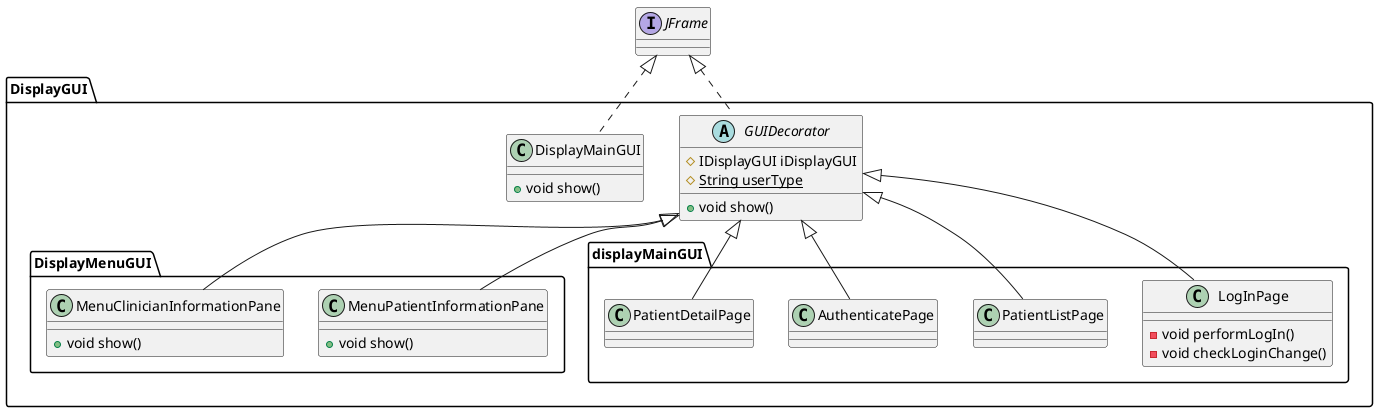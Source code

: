 @startuml
interface JFrame {
}

class DisplayGUI.DisplayMenuGUI.MenuPatientInformationPane {
+ void show()
}

class DisplayGUI.DisplayMenuGUI.MenuClinicianInformationPane {
+ void show()
}

class DisplayGUI.displayMainGUI.LogInPage {
- void performLogIn()
- void checkLoginChange()
}

class DisplayGUI.displayMainGUI.PatientListPage {
}

class DisplayGUI.displayMainGUI.AuthenticatePage {
}


class DisplayGUI.displayMainGUI.PatientDetailPage {
}

abstract class DisplayGUI.GUIDecorator {
# IDisplayGUI iDisplayGUI
# {static} String userType
+ void show()
}

class DisplayGUI.DisplayMainGUI {
+ void show()
}


DisplayGUI.GUIDecorator <|-- DisplayGUI.displayMainGUI.AuthenticatePage
DisplayGUI.GUIDecorator <|-- DisplayGUI.displayMainGUI.LogInPage
DisplayGUI.GUIDecorator <|-- DisplayGUI.displayMainGUI.PatientDetailPage
DisplayGUI.GUIDecorator <|-- DisplayGUI.displayMainGUI.PatientListPage
DisplayGUI.GUIDecorator <|-- DisplayGUI.DisplayMenuGUI.MenuClinicianInformationPane
DisplayGUI.GUIDecorator <|-- DisplayGUI.DisplayMenuGUI.MenuPatientInformationPane
JFrame <|.. DisplayGUI.GUIDecorator
JFrame <|.. DisplayGUI.DisplayMainGUI
@enduml